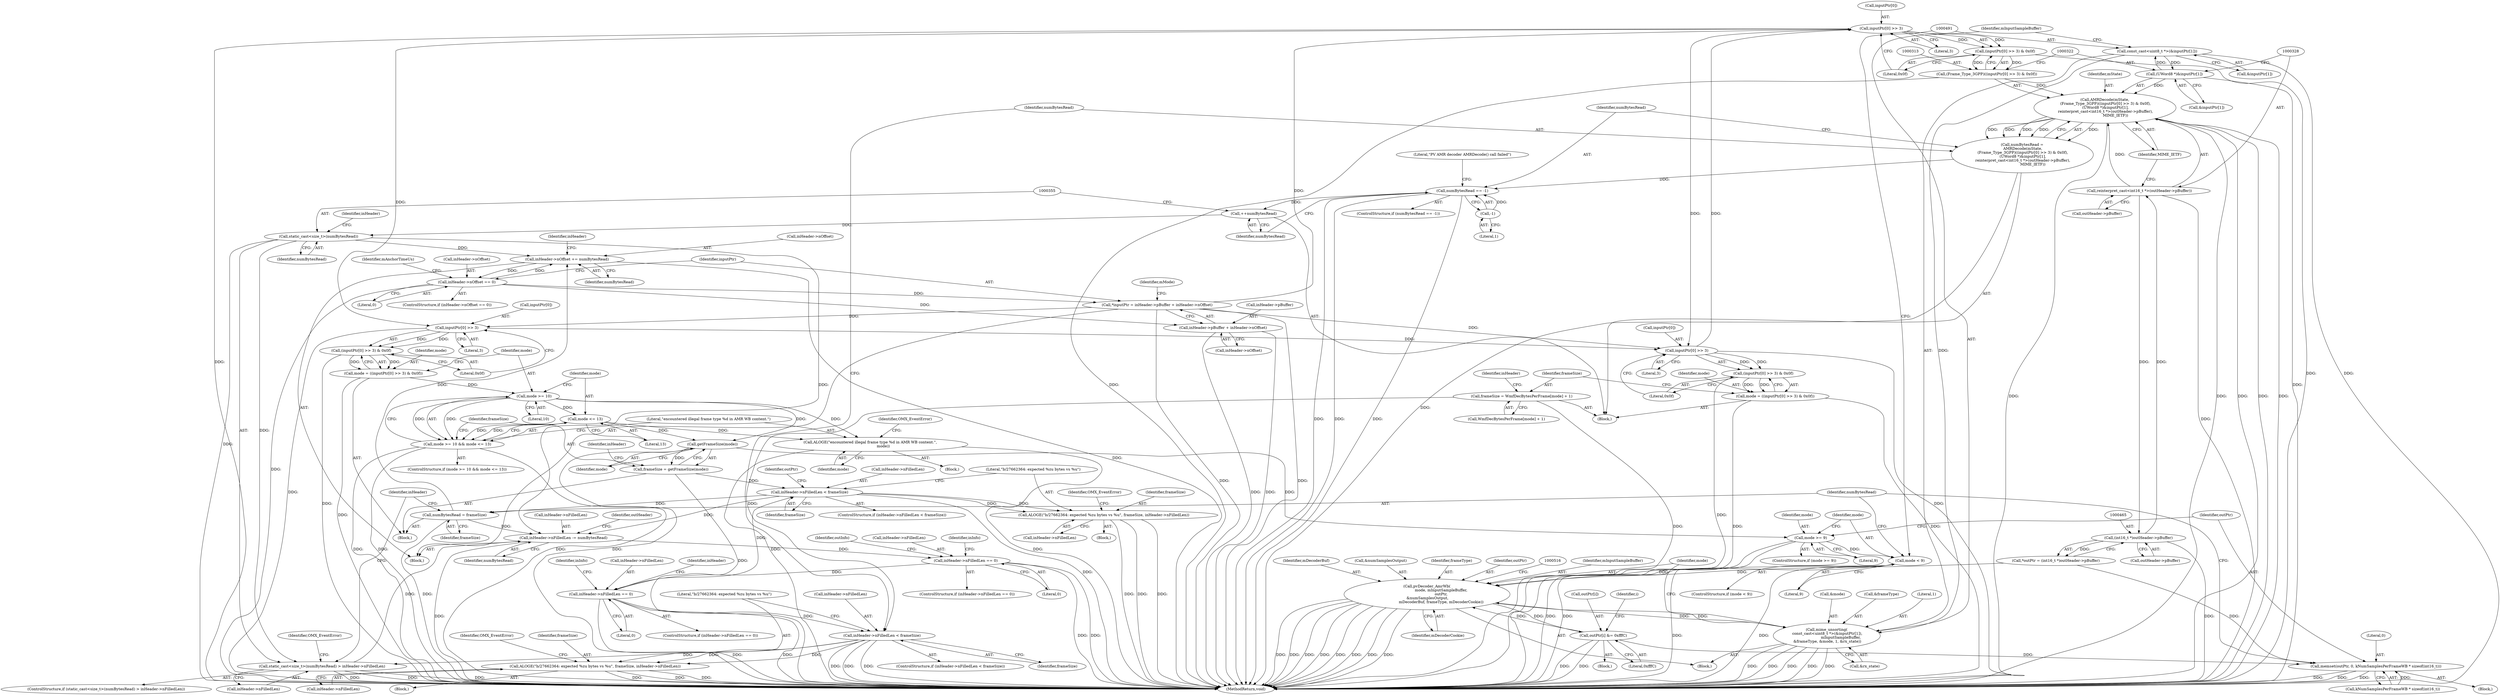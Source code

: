 digraph "0_Android_daa85dac2055b22dabbb3b4e537597e6ab73a866@array" {
"1000315" [label="(Call,inputPtr[0] >> 3)"];
"1000222" [label="(Call,*inputPtr = inHeader->pBuffer + inHeader->nOffset)"];
"1000207" [label="(Call,inHeader->nOffset == 0)"];
"1000540" [label="(Call,inHeader->nOffset += numBytesRead)"];
"1000354" [label="(Call,static_cast<size_t>(numBytesRead))"];
"1000350" [label="(Call,++numBytesRead)"];
"1000334" [label="(Call,numBytesRead == -1)"];
"1000308" [label="(Call,numBytesRead =\n AMRDecode(mState,\n (Frame_Type_3GPP)((inputPtr[0] >> 3) & 0x0f),\n (UWord8 *)&inputPtr[1],\n reinterpret_cast<int16_t *>(outHeader->pBuffer),\n                  MIME_IETF))"];
"1000310" [label="(Call,AMRDecode(mState,\n (Frame_Type_3GPP)((inputPtr[0] >> 3) & 0x0f),\n (UWord8 *)&inputPtr[1],\n reinterpret_cast<int16_t *>(outHeader->pBuffer),\n                  MIME_IETF))"];
"1000312" [label="(Call,(Frame_Type_3GPP)((inputPtr[0] >> 3) & 0x0f))"];
"1000314" [label="(Call,(inputPtr[0] >> 3) & 0x0f)"];
"1000315" [label="(Call,inputPtr[0] >> 3)"];
"1000272" [label="(Call,inputPtr[0] >> 3)"];
"1000407" [label="(Call,inputPtr[0] >> 3)"];
"1000321" [label="(Call,(UWord8 *)&inputPtr[1])"];
"1000490" [label="(Call,const_cast<uint8_t *>(&inputPtr[1]))"];
"1000327" [label="(Call,reinterpret_cast<int16_t *>(outHeader->pBuffer))"];
"1000464" [label="(Call,(int16_t *)outHeader->pBuffer)"];
"1000336" [label="(Call,-1)"];
"1000537" [label="(Call,numBytesRead = frameSize)"];
"1000440" [label="(Call,inHeader->nFilledLen < frameSize)"];
"1000190" [label="(Call,inHeader->nFilledLen == 0)"];
"1000592" [label="(Call,inHeader->nFilledLen == 0)"];
"1000545" [label="(Call,inHeader->nFilledLen -= numBytesRead)"];
"1000353" [label="(Call,static_cast<size_t>(numBytesRead) > inHeader->nFilledLen)"];
"1000287" [label="(Call,inHeader->nFilledLen < frameSize)"];
"1000279" [label="(Call,frameSize = WmfDecBytesPerFrame[mode] + 1)"];
"1000435" [label="(Call,frameSize = getFrameSize(mode))"];
"1000437" [label="(Call,getFrameSize(mode))"];
"1000415" [label="(Call,mode >= 10)"];
"1000404" [label="(Call,mode = ((inputPtr[0] >> 3) & 0x0f))"];
"1000406" [label="(Call,(inputPtr[0] >> 3) & 0x0f)"];
"1000418" [label="(Call,mode <= 13)"];
"1000271" [label="(Call,(inputPtr[0] >> 3) & 0x0f)"];
"1000269" [label="(Call,mode = ((inputPtr[0] >> 3) & 0x0f))"];
"1000293" [label="(Call,ALOGE(\"b/27662364: expected %zu bytes vs %u\", frameSize, inHeader->nFilledLen))"];
"1000446" [label="(Call,ALOGE(\"b/27662364: expected %zu bytes vs %u\", frameSize, inHeader->nFilledLen))"];
"1000414" [label="(Call,mode >= 10 && mode <= 13)"];
"1000422" [label="(Call,ALOGE(\"encountered illegal frame type %d in AMR WB content.\",\n                      mode))"];
"1000470" [label="(Call,mode >= 9)"];
"1000483" [label="(Call,mode < 9)"];
"1000505" [label="(Call,pvDecoder_AmrWb(\n                        mode, mInputSampleBuffer,\n                        outPtr,\n &numSamplesOutput,\n                        mDecoderBuf, frameType, mDecoderCookie))"];
"1000489" [label="(Call,mime_unsorting(\n const_cast<uint8_t *>(&inputPtr[1]),\n                        mInputSampleBuffer,\n &frameType, &mode, 1, &rx_state))"];
"1000532" [label="(Call,outPtr[i] &= 0xfffC)"];
"1000474" [label="(Call,memset(outPtr, 0, kNumSamplesPerFrameWB * sizeof(int16_t)))"];
"1000224" [label="(Call,inHeader->pBuffer + inHeader->nOffset)"];
"1000189" [label="(ControlStructure,if (inHeader->nFilledLen == 0))"];
"1000482" [label="(ControlStructure,if (mode < 9))"];
"1000453" [label="(Identifier,OMX_EventError)"];
"1000308" [label="(Call,numBytesRead =\n AMRDecode(mState,\n (Frame_Type_3GPP)((inputPtr[0] >> 3) & 0x0f),\n (UWord8 *)&inputPtr[1],\n reinterpret_cast<int16_t *>(outHeader->pBuffer),\n                  MIME_IETF))"];
"1000477" [label="(Call,kNumSamplesPerFrameWB * sizeof(int16_t))"];
"1000509" [label="(Call,&numSamplesOutput)"];
"1000464" [label="(Call,(int16_t *)outHeader->pBuffer)"];
"1000340" [label="(Literal,\"PV AMR decoder AMRDecode() call failed\")"];
"1000469" [label="(ControlStructure,if (mode >= 9))"];
"1000547" [label="(Identifier,inHeader)"];
"1000288" [label="(Call,inHeader->nFilledLen)"];
"1000533" [label="(Call,outPtr[i])"];
"1000371" [label="(Block,)"];
"1000295" [label="(Identifier,frameSize)"];
"1000286" [label="(ControlStructure,if (inHeader->nFilledLen < frameSize))"];
"1000449" [label="(Call,inHeader->nFilledLen)"];
"1000475" [label="(Identifier,outPtr)"];
"1000506" [label="(Identifier,mode)"];
"1000293" [label="(Call,ALOGE(\"b/27662364: expected %zu bytes vs %u\", frameSize, inHeader->nFilledLen))"];
"1000207" [label="(Call,inHeader->nOffset == 0)"];
"1000362" [label="(Identifier,OMX_EventError)"];
"1000191" [label="(Call,inHeader->nFilledLen)"];
"1000485" [label="(Literal,9)"];
"1000492" [label="(Call,&inputPtr[1])"];
"1000470" [label="(Call,mode >= 9)"];
"1000505" [label="(Call,pvDecoder_AmrWb(\n                        mode, mInputSampleBuffer,\n                        outPtr,\n &numSamplesOutput,\n                        mDecoderBuf, frameType, mDecoderCookie))"];
"1000352" [label="(ControlStructure,if (static_cast<size_t>(numBytesRead) > inHeader->nFilledLen))"];
"1000532" [label="(Call,outPtr[i] &= 0xfffC)"];
"1000336" [label="(Call,-1)"];
"1000415" [label="(Call,mode >= 10)"];
"1000271" [label="(Call,(inputPtr[0] >> 3) & 0x0f)"];
"1000444" [label="(Identifier,frameSize)"];
"1000436" [label="(Identifier,frameSize)"];
"1000314" [label="(Call,(inputPtr[0] >> 3) & 0x0f)"];
"1000309" [label="(Identifier,numBytesRead)"];
"1000615" [label="(Identifier,outInfo)"];
"1000542" [label="(Identifier,inHeader)"];
"1000206" [label="(ControlStructure,if (inHeader->nOffset == 0))"];
"1000591" [label="(ControlStructure,if (inHeader->nFilledLen == 0))"];
"1000466" [label="(Call,outHeader->pBuffer)"];
"1000418" [label="(Call,mode <= 13)"];
"1000437" [label="(Call,getFrameSize(mode))"];
"1000277" [label="(Literal,0x0f)"];
"1000502" [label="(Call,&rx_state)"];
"1000530" [label="(Identifier,i)"];
"1000513" [label="(Identifier,mDecoderCookie)"];
"1000405" [label="(Identifier,mode)"];
"1000421" [label="(Block,)"];
"1000435" [label="(Call,frameSize = getFrameSize(mode))"];
"1000630" [label="(MethodReturn,void)"];
"1000356" [label="(Identifier,numBytesRead)"];
"1000354" [label="(Call,static_cast<size_t>(numBytesRead))"];
"1000413" [label="(ControlStructure,if (mode >= 10 && mode <= 13))"];
"1000236" [label="(Block,)"];
"1000311" [label="(Identifier,mState)"];
"1000319" [label="(Literal,3)"];
"1000422" [label="(Call,ALOGE(\"encountered illegal frame type %d in AMR WB content.\",\n                      mode))"];
"1000323" [label="(Call,&inputPtr[1])"];
"1000531" [label="(Block,)"];
"1000536" [label="(Literal,0xfffC)"];
"1000541" [label="(Call,inHeader->nOffset)"];
"1000483" [label="(Call,mode < 9)"];
"1000546" [label="(Call,inHeader->nFilledLen)"];
"1000224" [label="(Call,inHeader->pBuffer + inHeader->nOffset)"];
"1000222" [label="(Call,*inputPtr = inHeader->pBuffer + inHeader->nOffset)"];
"1000353" [label="(Call,static_cast<size_t>(numBytesRead) > inHeader->nFilledLen)"];
"1000499" [label="(Call,&mode)"];
"1000280" [label="(Identifier,frameSize)"];
"1000234" [label="(Identifier,mMode)"];
"1000209" [label="(Identifier,inHeader)"];
"1000351" [label="(Identifier,numBytesRead)"];
"1000329" [label="(Call,outHeader->pBuffer)"];
"1000593" [label="(Call,inHeader->nFilledLen)"];
"1000357" [label="(Call,inHeader->nFilledLen)"];
"1000474" [label="(Call,memset(outPtr, 0, kNumSamplesPerFrameWB * sizeof(int16_t)))"];
"1000438" [label="(Identifier,mode)"];
"1000448" [label="(Identifier,frameSize)"];
"1000446" [label="(Call,ALOGE(\"b/27662364: expected %zu bytes vs %u\", frameSize, inHeader->nFilledLen))"];
"1000292" [label="(Block,)"];
"1000417" [label="(Literal,10)"];
"1000497" [label="(Call,&frameType)"];
"1000130" [label="(Block,)"];
"1000312" [label="(Call,(Frame_Type_3GPP)((inputPtr[0] >> 3) & 0x0f))"];
"1000463" [label="(Identifier,outPtr)"];
"1000439" [label="(ControlStructure,if (inHeader->nFilledLen < frameSize))"];
"1000507" [label="(Identifier,mInputSampleBuffer)"];
"1000279" [label="(Call,frameSize = WmfDecBytesPerFrame[mode] + 1)"];
"1000486" [label="(Block,)"];
"1000315" [label="(Call,inputPtr[0] >> 3)"];
"1000332" [label="(Identifier,MIME_IETF)"];
"1000537" [label="(Call,numBytesRead = frameSize)"];
"1000270" [label="(Identifier,mode)"];
"1000426" [label="(Identifier,OMX_EventError)"];
"1000511" [label="(Identifier,mDecoderBuf)"];
"1000276" [label="(Literal,3)"];
"1000407" [label="(Call,inputPtr[0] >> 3)"];
"1000300" [label="(Identifier,OMX_EventError)"];
"1000190" [label="(Call,inHeader->nFilledLen == 0)"];
"1000411" [label="(Literal,3)"];
"1000408" [label="(Call,inputPtr[0])"];
"1000208" [label="(Call,inHeader->nOffset)"];
"1000320" [label="(Literal,0x0f)"];
"1000419" [label="(Identifier,mode)"];
"1000211" [label="(Literal,0)"];
"1000406" [label="(Call,(inputPtr[0] >> 3) & 0x0f)"];
"1000272" [label="(Call,inputPtr[0] >> 3)"];
"1000489" [label="(Call,mime_unsorting(\n const_cast<uint8_t *>(&inputPtr[1]),\n                        mInputSampleBuffer,\n &frameType, &mode, 1, &rx_state))"];
"1000294" [label="(Literal,\"b/27662364: expected %zu bytes vs %u\")"];
"1000335" [label="(Identifier,numBytesRead)"];
"1000198" [label="(Identifier,inInfo)"];
"1000310" [label="(Call,AMRDecode(mState,\n (Frame_Type_3GPP)((inputPtr[0] >> 3) & 0x0f),\n (UWord8 *)&inputPtr[1],\n reinterpret_cast<int16_t *>(outHeader->pBuffer),\n                  MIME_IETF))"];
"1000334" [label="(Call,numBytesRead == -1)"];
"1000442" [label="(Identifier,inHeader)"];
"1000214" [label="(Identifier,mAnchorTimeUs)"];
"1000501" [label="(Literal,1)"];
"1000296" [label="(Call,inHeader->nFilledLen)"];
"1000316" [label="(Call,inputPtr[0])"];
"1000462" [label="(Call,*outPtr = (int16_t *)outHeader->pBuffer)"];
"1000423" [label="(Literal,\"encountered illegal frame type %d in AMR WB content.\")"];
"1000549" [label="(Identifier,numBytesRead)"];
"1000420" [label="(Literal,13)"];
"1000327" [label="(Call,reinterpret_cast<int16_t *>(outHeader->pBuffer))"];
"1000496" [label="(Identifier,mInputSampleBuffer)"];
"1000471" [label="(Identifier,mode)"];
"1000476" [label="(Literal,0)"];
"1000539" [label="(Identifier,frameSize)"];
"1000600" [label="(Identifier,inInfo)"];
"1000291" [label="(Identifier,frameSize)"];
"1000223" [label="(Identifier,inputPtr)"];
"1000545" [label="(Call,inHeader->nFilledLen -= numBytesRead)"];
"1000333" [label="(ControlStructure,if (numBytesRead == -1))"];
"1000447" [label="(Literal,\"b/27662364: expected %zu bytes vs %u\")"];
"1000194" [label="(Literal,0)"];
"1000225" [label="(Call,inHeader->pBuffer)"];
"1000440" [label="(Call,inHeader->nFilledLen < frameSize)"];
"1000512" [label="(Identifier,frameType)"];
"1000424" [label="(Identifier,mode)"];
"1000552" [label="(Identifier,outHeader)"];
"1000441" [label="(Call,inHeader->nFilledLen)"];
"1000281" [label="(Call,WmfDecBytesPerFrame[mode] + 1)"];
"1000540" [label="(Call,inHeader->nOffset += numBytesRead)"];
"1000269" [label="(Call,mode = ((inputPtr[0] >> 3) & 0x0f))"];
"1000287" [label="(Call,inHeader->nFilledLen < frameSize)"];
"1000350" [label="(Call,++numBytesRead)"];
"1000544" [label="(Identifier,numBytesRead)"];
"1000592" [label="(Call,inHeader->nFilledLen == 0)"];
"1000273" [label="(Call,inputPtr[0])"];
"1000228" [label="(Call,inHeader->nOffset)"];
"1000358" [label="(Identifier,inHeader)"];
"1000596" [label="(Literal,0)"];
"1000289" [label="(Identifier,inHeader)"];
"1000337" [label="(Literal,1)"];
"1000538" [label="(Identifier,numBytesRead)"];
"1000414" [label="(Call,mode >= 10 && mode <= 13)"];
"1000321" [label="(Call,(UWord8 *)&inputPtr[1])"];
"1000404" [label="(Call,mode = ((inputPtr[0] >> 3) & 0x0f))"];
"1000445" [label="(Block,)"];
"1000472" [label="(Literal,9)"];
"1000508" [label="(Identifier,outPtr)"];
"1000484" [label="(Identifier,mode)"];
"1000416" [label="(Identifier,mode)"];
"1000412" [label="(Literal,0x0f)"];
"1000473" [label="(Block,)"];
"1000490" [label="(Call,const_cast<uint8_t *>(&inputPtr[1]))"];
"1000315" -> "1000314"  [label="AST: "];
"1000315" -> "1000319"  [label="CFG: "];
"1000316" -> "1000315"  [label="AST: "];
"1000319" -> "1000315"  [label="AST: "];
"1000320" -> "1000315"  [label="CFG: "];
"1000315" -> "1000630"  [label="DDG: "];
"1000315" -> "1000272"  [label="DDG: "];
"1000315" -> "1000314"  [label="DDG: "];
"1000315" -> "1000314"  [label="DDG: "];
"1000222" -> "1000315"  [label="DDG: "];
"1000272" -> "1000315"  [label="DDG: "];
"1000315" -> "1000407"  [label="DDG: "];
"1000222" -> "1000130"  [label="AST: "];
"1000222" -> "1000224"  [label="CFG: "];
"1000223" -> "1000222"  [label="AST: "];
"1000224" -> "1000222"  [label="AST: "];
"1000234" -> "1000222"  [label="CFG: "];
"1000222" -> "1000630"  [label="DDG: "];
"1000222" -> "1000630"  [label="DDG: "];
"1000207" -> "1000222"  [label="DDG: "];
"1000222" -> "1000272"  [label="DDG: "];
"1000222" -> "1000407"  [label="DDG: "];
"1000207" -> "1000206"  [label="AST: "];
"1000207" -> "1000211"  [label="CFG: "];
"1000208" -> "1000207"  [label="AST: "];
"1000211" -> "1000207"  [label="AST: "];
"1000214" -> "1000207"  [label="CFG: "];
"1000223" -> "1000207"  [label="CFG: "];
"1000207" -> "1000630"  [label="DDG: "];
"1000540" -> "1000207"  [label="DDG: "];
"1000207" -> "1000224"  [label="DDG: "];
"1000207" -> "1000540"  [label="DDG: "];
"1000540" -> "1000130"  [label="AST: "];
"1000540" -> "1000544"  [label="CFG: "];
"1000541" -> "1000540"  [label="AST: "];
"1000544" -> "1000540"  [label="AST: "];
"1000547" -> "1000540"  [label="CFG: "];
"1000540" -> "1000630"  [label="DDG: "];
"1000354" -> "1000540"  [label="DDG: "];
"1000537" -> "1000540"  [label="DDG: "];
"1000354" -> "1000353"  [label="AST: "];
"1000354" -> "1000356"  [label="CFG: "];
"1000355" -> "1000354"  [label="AST: "];
"1000356" -> "1000354"  [label="AST: "];
"1000358" -> "1000354"  [label="CFG: "];
"1000354" -> "1000630"  [label="DDG: "];
"1000354" -> "1000353"  [label="DDG: "];
"1000350" -> "1000354"  [label="DDG: "];
"1000354" -> "1000545"  [label="DDG: "];
"1000350" -> "1000236"  [label="AST: "];
"1000350" -> "1000351"  [label="CFG: "];
"1000351" -> "1000350"  [label="AST: "];
"1000355" -> "1000350"  [label="CFG: "];
"1000334" -> "1000350"  [label="DDG: "];
"1000334" -> "1000333"  [label="AST: "];
"1000334" -> "1000336"  [label="CFG: "];
"1000335" -> "1000334"  [label="AST: "];
"1000336" -> "1000334"  [label="AST: "];
"1000340" -> "1000334"  [label="CFG: "];
"1000351" -> "1000334"  [label="CFG: "];
"1000334" -> "1000630"  [label="DDG: "];
"1000334" -> "1000630"  [label="DDG: "];
"1000334" -> "1000630"  [label="DDG: "];
"1000308" -> "1000334"  [label="DDG: "];
"1000336" -> "1000334"  [label="DDG: "];
"1000308" -> "1000236"  [label="AST: "];
"1000308" -> "1000310"  [label="CFG: "];
"1000309" -> "1000308"  [label="AST: "];
"1000310" -> "1000308"  [label="AST: "];
"1000335" -> "1000308"  [label="CFG: "];
"1000308" -> "1000630"  [label="DDG: "];
"1000310" -> "1000308"  [label="DDG: "];
"1000310" -> "1000308"  [label="DDG: "];
"1000310" -> "1000308"  [label="DDG: "];
"1000310" -> "1000308"  [label="DDG: "];
"1000310" -> "1000308"  [label="DDG: "];
"1000310" -> "1000332"  [label="CFG: "];
"1000311" -> "1000310"  [label="AST: "];
"1000312" -> "1000310"  [label="AST: "];
"1000321" -> "1000310"  [label="AST: "];
"1000327" -> "1000310"  [label="AST: "];
"1000332" -> "1000310"  [label="AST: "];
"1000310" -> "1000630"  [label="DDG: "];
"1000310" -> "1000630"  [label="DDG: "];
"1000310" -> "1000630"  [label="DDG: "];
"1000310" -> "1000630"  [label="DDG: "];
"1000310" -> "1000630"  [label="DDG: "];
"1000312" -> "1000310"  [label="DDG: "];
"1000321" -> "1000310"  [label="DDG: "];
"1000327" -> "1000310"  [label="DDG: "];
"1000312" -> "1000314"  [label="CFG: "];
"1000313" -> "1000312"  [label="AST: "];
"1000314" -> "1000312"  [label="AST: "];
"1000322" -> "1000312"  [label="CFG: "];
"1000312" -> "1000630"  [label="DDG: "];
"1000314" -> "1000312"  [label="DDG: "];
"1000314" -> "1000312"  [label="DDG: "];
"1000314" -> "1000320"  [label="CFG: "];
"1000320" -> "1000314"  [label="AST: "];
"1000314" -> "1000630"  [label="DDG: "];
"1000272" -> "1000271"  [label="AST: "];
"1000272" -> "1000276"  [label="CFG: "];
"1000273" -> "1000272"  [label="AST: "];
"1000276" -> "1000272"  [label="AST: "];
"1000277" -> "1000272"  [label="CFG: "];
"1000272" -> "1000630"  [label="DDG: "];
"1000272" -> "1000271"  [label="DDG: "];
"1000272" -> "1000271"  [label="DDG: "];
"1000407" -> "1000272"  [label="DDG: "];
"1000407" -> "1000406"  [label="AST: "];
"1000407" -> "1000411"  [label="CFG: "];
"1000408" -> "1000407"  [label="AST: "];
"1000411" -> "1000407"  [label="AST: "];
"1000412" -> "1000407"  [label="CFG: "];
"1000407" -> "1000630"  [label="DDG: "];
"1000407" -> "1000406"  [label="DDG: "];
"1000407" -> "1000406"  [label="DDG: "];
"1000321" -> "1000323"  [label="CFG: "];
"1000322" -> "1000321"  [label="AST: "];
"1000323" -> "1000321"  [label="AST: "];
"1000328" -> "1000321"  [label="CFG: "];
"1000321" -> "1000630"  [label="DDG: "];
"1000490" -> "1000321"  [label="DDG: "];
"1000321" -> "1000490"  [label="DDG: "];
"1000490" -> "1000489"  [label="AST: "];
"1000490" -> "1000492"  [label="CFG: "];
"1000491" -> "1000490"  [label="AST: "];
"1000492" -> "1000490"  [label="AST: "];
"1000496" -> "1000490"  [label="CFG: "];
"1000490" -> "1000630"  [label="DDG: "];
"1000490" -> "1000489"  [label="DDG: "];
"1000327" -> "1000329"  [label="CFG: "];
"1000328" -> "1000327"  [label="AST: "];
"1000329" -> "1000327"  [label="AST: "];
"1000332" -> "1000327"  [label="CFG: "];
"1000327" -> "1000630"  [label="DDG: "];
"1000464" -> "1000327"  [label="DDG: "];
"1000327" -> "1000464"  [label="DDG: "];
"1000464" -> "1000462"  [label="AST: "];
"1000464" -> "1000466"  [label="CFG: "];
"1000465" -> "1000464"  [label="AST: "];
"1000466" -> "1000464"  [label="AST: "];
"1000462" -> "1000464"  [label="CFG: "];
"1000464" -> "1000630"  [label="DDG: "];
"1000464" -> "1000462"  [label="DDG: "];
"1000336" -> "1000337"  [label="CFG: "];
"1000337" -> "1000336"  [label="AST: "];
"1000537" -> "1000371"  [label="AST: "];
"1000537" -> "1000539"  [label="CFG: "];
"1000538" -> "1000537"  [label="AST: "];
"1000539" -> "1000537"  [label="AST: "];
"1000542" -> "1000537"  [label="CFG: "];
"1000537" -> "1000630"  [label="DDG: "];
"1000440" -> "1000537"  [label="DDG: "];
"1000537" -> "1000545"  [label="DDG: "];
"1000440" -> "1000439"  [label="AST: "];
"1000440" -> "1000444"  [label="CFG: "];
"1000441" -> "1000440"  [label="AST: "];
"1000444" -> "1000440"  [label="AST: "];
"1000447" -> "1000440"  [label="CFG: "];
"1000463" -> "1000440"  [label="CFG: "];
"1000440" -> "1000630"  [label="DDG: "];
"1000190" -> "1000440"  [label="DDG: "];
"1000435" -> "1000440"  [label="DDG: "];
"1000440" -> "1000446"  [label="DDG: "];
"1000440" -> "1000446"  [label="DDG: "];
"1000440" -> "1000545"  [label="DDG: "];
"1000190" -> "1000189"  [label="AST: "];
"1000190" -> "1000194"  [label="CFG: "];
"1000191" -> "1000190"  [label="AST: "];
"1000194" -> "1000190"  [label="AST: "];
"1000198" -> "1000190"  [label="CFG: "];
"1000209" -> "1000190"  [label="CFG: "];
"1000190" -> "1000630"  [label="DDG: "];
"1000190" -> "1000630"  [label="DDG: "];
"1000592" -> "1000190"  [label="DDG: "];
"1000190" -> "1000287"  [label="DDG: "];
"1000592" -> "1000591"  [label="AST: "];
"1000592" -> "1000596"  [label="CFG: "];
"1000593" -> "1000592"  [label="AST: "];
"1000596" -> "1000592"  [label="AST: "];
"1000600" -> "1000592"  [label="CFG: "];
"1000615" -> "1000592"  [label="CFG: "];
"1000592" -> "1000630"  [label="DDG: "];
"1000592" -> "1000630"  [label="DDG: "];
"1000545" -> "1000592"  [label="DDG: "];
"1000545" -> "1000130"  [label="AST: "];
"1000545" -> "1000549"  [label="CFG: "];
"1000546" -> "1000545"  [label="AST: "];
"1000549" -> "1000545"  [label="AST: "];
"1000552" -> "1000545"  [label="CFG: "];
"1000545" -> "1000630"  [label="DDG: "];
"1000353" -> "1000545"  [label="DDG: "];
"1000353" -> "1000352"  [label="AST: "];
"1000353" -> "1000357"  [label="CFG: "];
"1000357" -> "1000353"  [label="AST: "];
"1000362" -> "1000353"  [label="CFG: "];
"1000542" -> "1000353"  [label="CFG: "];
"1000353" -> "1000630"  [label="DDG: "];
"1000353" -> "1000630"  [label="DDG: "];
"1000353" -> "1000630"  [label="DDG: "];
"1000287" -> "1000353"  [label="DDG: "];
"1000287" -> "1000286"  [label="AST: "];
"1000287" -> "1000291"  [label="CFG: "];
"1000288" -> "1000287"  [label="AST: "];
"1000291" -> "1000287"  [label="AST: "];
"1000294" -> "1000287"  [label="CFG: "];
"1000309" -> "1000287"  [label="CFG: "];
"1000287" -> "1000630"  [label="DDG: "];
"1000287" -> "1000630"  [label="DDG: "];
"1000287" -> "1000630"  [label="DDG: "];
"1000279" -> "1000287"  [label="DDG: "];
"1000287" -> "1000293"  [label="DDG: "];
"1000287" -> "1000293"  [label="DDG: "];
"1000279" -> "1000236"  [label="AST: "];
"1000279" -> "1000281"  [label="CFG: "];
"1000280" -> "1000279"  [label="AST: "];
"1000281" -> "1000279"  [label="AST: "];
"1000289" -> "1000279"  [label="CFG: "];
"1000279" -> "1000630"  [label="DDG: "];
"1000435" -> "1000371"  [label="AST: "];
"1000435" -> "1000437"  [label="CFG: "];
"1000436" -> "1000435"  [label="AST: "];
"1000437" -> "1000435"  [label="AST: "];
"1000442" -> "1000435"  [label="CFG: "];
"1000435" -> "1000630"  [label="DDG: "];
"1000437" -> "1000435"  [label="DDG: "];
"1000437" -> "1000438"  [label="CFG: "];
"1000438" -> "1000437"  [label="AST: "];
"1000437" -> "1000630"  [label="DDG: "];
"1000415" -> "1000437"  [label="DDG: "];
"1000418" -> "1000437"  [label="DDG: "];
"1000437" -> "1000470"  [label="DDG: "];
"1000415" -> "1000414"  [label="AST: "];
"1000415" -> "1000417"  [label="CFG: "];
"1000416" -> "1000415"  [label="AST: "];
"1000417" -> "1000415"  [label="AST: "];
"1000419" -> "1000415"  [label="CFG: "];
"1000414" -> "1000415"  [label="CFG: "];
"1000415" -> "1000414"  [label="DDG: "];
"1000415" -> "1000414"  [label="DDG: "];
"1000404" -> "1000415"  [label="DDG: "];
"1000415" -> "1000418"  [label="DDG: "];
"1000415" -> "1000422"  [label="DDG: "];
"1000404" -> "1000371"  [label="AST: "];
"1000404" -> "1000406"  [label="CFG: "];
"1000405" -> "1000404"  [label="AST: "];
"1000406" -> "1000404"  [label="AST: "];
"1000416" -> "1000404"  [label="CFG: "];
"1000404" -> "1000630"  [label="DDG: "];
"1000406" -> "1000404"  [label="DDG: "];
"1000406" -> "1000404"  [label="DDG: "];
"1000406" -> "1000412"  [label="CFG: "];
"1000412" -> "1000406"  [label="AST: "];
"1000406" -> "1000630"  [label="DDG: "];
"1000418" -> "1000414"  [label="AST: "];
"1000418" -> "1000420"  [label="CFG: "];
"1000419" -> "1000418"  [label="AST: "];
"1000420" -> "1000418"  [label="AST: "];
"1000414" -> "1000418"  [label="CFG: "];
"1000418" -> "1000414"  [label="DDG: "];
"1000418" -> "1000414"  [label="DDG: "];
"1000418" -> "1000422"  [label="DDG: "];
"1000271" -> "1000269"  [label="AST: "];
"1000271" -> "1000277"  [label="CFG: "];
"1000277" -> "1000271"  [label="AST: "];
"1000269" -> "1000271"  [label="CFG: "];
"1000271" -> "1000630"  [label="DDG: "];
"1000271" -> "1000269"  [label="DDG: "];
"1000271" -> "1000269"  [label="DDG: "];
"1000269" -> "1000236"  [label="AST: "];
"1000270" -> "1000269"  [label="AST: "];
"1000280" -> "1000269"  [label="CFG: "];
"1000269" -> "1000630"  [label="DDG: "];
"1000269" -> "1000630"  [label="DDG: "];
"1000293" -> "1000292"  [label="AST: "];
"1000293" -> "1000296"  [label="CFG: "];
"1000294" -> "1000293"  [label="AST: "];
"1000295" -> "1000293"  [label="AST: "];
"1000296" -> "1000293"  [label="AST: "];
"1000300" -> "1000293"  [label="CFG: "];
"1000293" -> "1000630"  [label="DDG: "];
"1000293" -> "1000630"  [label="DDG: "];
"1000293" -> "1000630"  [label="DDG: "];
"1000446" -> "1000445"  [label="AST: "];
"1000446" -> "1000449"  [label="CFG: "];
"1000447" -> "1000446"  [label="AST: "];
"1000448" -> "1000446"  [label="AST: "];
"1000449" -> "1000446"  [label="AST: "];
"1000453" -> "1000446"  [label="CFG: "];
"1000446" -> "1000630"  [label="DDG: "];
"1000446" -> "1000630"  [label="DDG: "];
"1000446" -> "1000630"  [label="DDG: "];
"1000414" -> "1000413"  [label="AST: "];
"1000423" -> "1000414"  [label="CFG: "];
"1000436" -> "1000414"  [label="CFG: "];
"1000414" -> "1000630"  [label="DDG: "];
"1000414" -> "1000630"  [label="DDG: "];
"1000414" -> "1000630"  [label="DDG: "];
"1000422" -> "1000421"  [label="AST: "];
"1000422" -> "1000424"  [label="CFG: "];
"1000423" -> "1000422"  [label="AST: "];
"1000424" -> "1000422"  [label="AST: "];
"1000426" -> "1000422"  [label="CFG: "];
"1000422" -> "1000630"  [label="DDG: "];
"1000422" -> "1000630"  [label="DDG: "];
"1000470" -> "1000469"  [label="AST: "];
"1000470" -> "1000472"  [label="CFG: "];
"1000471" -> "1000470"  [label="AST: "];
"1000472" -> "1000470"  [label="AST: "];
"1000475" -> "1000470"  [label="CFG: "];
"1000484" -> "1000470"  [label="CFG: "];
"1000470" -> "1000630"  [label="DDG: "];
"1000470" -> "1000630"  [label="DDG: "];
"1000470" -> "1000483"  [label="DDG: "];
"1000483" -> "1000482"  [label="AST: "];
"1000483" -> "1000485"  [label="CFG: "];
"1000484" -> "1000483"  [label="AST: "];
"1000485" -> "1000483"  [label="AST: "];
"1000491" -> "1000483"  [label="CFG: "];
"1000538" -> "1000483"  [label="CFG: "];
"1000483" -> "1000630"  [label="DDG: "];
"1000483" -> "1000630"  [label="DDG: "];
"1000483" -> "1000505"  [label="DDG: "];
"1000505" -> "1000486"  [label="AST: "];
"1000505" -> "1000513"  [label="CFG: "];
"1000506" -> "1000505"  [label="AST: "];
"1000507" -> "1000505"  [label="AST: "];
"1000508" -> "1000505"  [label="AST: "];
"1000509" -> "1000505"  [label="AST: "];
"1000511" -> "1000505"  [label="AST: "];
"1000512" -> "1000505"  [label="AST: "];
"1000513" -> "1000505"  [label="AST: "];
"1000516" -> "1000505"  [label="CFG: "];
"1000505" -> "1000630"  [label="DDG: "];
"1000505" -> "1000630"  [label="DDG: "];
"1000505" -> "1000630"  [label="DDG: "];
"1000505" -> "1000630"  [label="DDG: "];
"1000505" -> "1000630"  [label="DDG: "];
"1000505" -> "1000630"  [label="DDG: "];
"1000505" -> "1000630"  [label="DDG: "];
"1000505" -> "1000630"  [label="DDG: "];
"1000505" -> "1000489"  [label="DDG: "];
"1000489" -> "1000505"  [label="DDG: "];
"1000532" -> "1000505"  [label="DDG: "];
"1000462" -> "1000505"  [label="DDG: "];
"1000505" -> "1000532"  [label="DDG: "];
"1000489" -> "1000486"  [label="AST: "];
"1000489" -> "1000502"  [label="CFG: "];
"1000496" -> "1000489"  [label="AST: "];
"1000497" -> "1000489"  [label="AST: "];
"1000499" -> "1000489"  [label="AST: "];
"1000501" -> "1000489"  [label="AST: "];
"1000502" -> "1000489"  [label="AST: "];
"1000506" -> "1000489"  [label="CFG: "];
"1000489" -> "1000630"  [label="DDG: "];
"1000489" -> "1000630"  [label="DDG: "];
"1000489" -> "1000630"  [label="DDG: "];
"1000489" -> "1000630"  [label="DDG: "];
"1000489" -> "1000630"  [label="DDG: "];
"1000532" -> "1000531"  [label="AST: "];
"1000532" -> "1000536"  [label="CFG: "];
"1000533" -> "1000532"  [label="AST: "];
"1000536" -> "1000532"  [label="AST: "];
"1000530" -> "1000532"  [label="CFG: "];
"1000532" -> "1000630"  [label="DDG: "];
"1000532" -> "1000630"  [label="DDG: "];
"1000532" -> "1000474"  [label="DDG: "];
"1000474" -> "1000473"  [label="AST: "];
"1000474" -> "1000477"  [label="CFG: "];
"1000475" -> "1000474"  [label="AST: "];
"1000476" -> "1000474"  [label="AST: "];
"1000477" -> "1000474"  [label="AST: "];
"1000538" -> "1000474"  [label="CFG: "];
"1000474" -> "1000630"  [label="DDG: "];
"1000474" -> "1000630"  [label="DDG: "];
"1000474" -> "1000630"  [label="DDG: "];
"1000462" -> "1000474"  [label="DDG: "];
"1000477" -> "1000474"  [label="DDG: "];
"1000224" -> "1000228"  [label="CFG: "];
"1000225" -> "1000224"  [label="AST: "];
"1000228" -> "1000224"  [label="AST: "];
"1000224" -> "1000630"  [label="DDG: "];
"1000224" -> "1000630"  [label="DDG: "];
}
